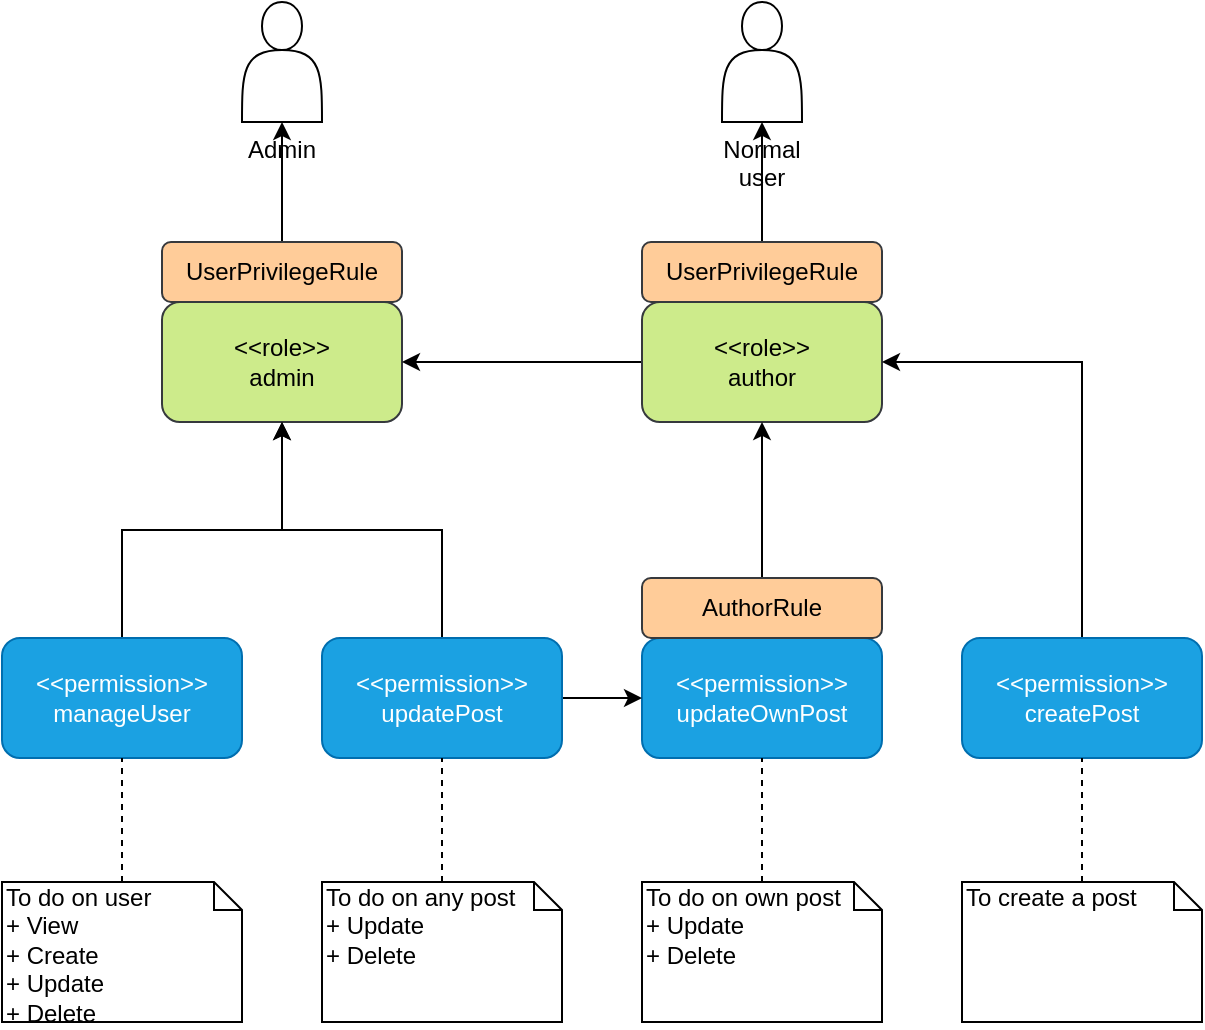 <mxfile version="12.3.2" type="device" pages="1"><diagram id="R6g7ufsh-ac30F7ROGbS" name="Post"><mxGraphModel dx="1086" dy="806" grid="1" gridSize="10" guides="1" tooltips="1" connect="1" arrows="1" fold="1" page="1" pageScale="1" pageWidth="1169" pageHeight="827" math="0" shadow="0"><root><mxCell id="0"/><mxCell id="1" parent="0"/><mxCell id="QcD0Apf-pi9H5pICmwlf-1" value="Admin" style="shape=actor;whiteSpace=wrap;html=1;verticalAlign=top;labelPosition=center;verticalLabelPosition=bottom;align=center;" parent="1" vertex="1"><mxGeometry x="280" y="80" width="40" height="60" as="geometry"/></mxCell><mxCell id="QcD0Apf-pi9H5pICmwlf-2" value="Normal user" style="shape=actor;whiteSpace=wrap;html=1;verticalAlign=top;labelPosition=center;verticalLabelPosition=bottom;align=center;" parent="1" vertex="1"><mxGeometry x="520" y="80" width="40" height="60" as="geometry"/></mxCell><mxCell id="QcD0Apf-pi9H5pICmwlf-5" value="&amp;lt;&amp;lt;role&amp;gt;&amp;gt;&lt;br&gt;admin" style="rounded=1;whiteSpace=wrap;html=1;fillColor=#cdeb8b;strokeColor=#36393d;" parent="1" vertex="1"><mxGeometry x="240" y="230" width="120" height="60" as="geometry"/></mxCell><mxCell id="QcD0Apf-pi9H5pICmwlf-15" style="edgeStyle=orthogonalEdgeStyle;rounded=0;orthogonalLoop=1;jettySize=auto;html=1;entryX=1;entryY=0.5;entryDx=0;entryDy=0;" parent="1" source="QcD0Apf-pi9H5pICmwlf-6" target="QcD0Apf-pi9H5pICmwlf-5" edge="1"><mxGeometry relative="1" as="geometry"/></mxCell><mxCell id="QcD0Apf-pi9H5pICmwlf-6" value="&amp;lt;&amp;lt;role&amp;gt;&amp;gt;&lt;br&gt;author" style="rounded=1;whiteSpace=wrap;html=1;fillColor=#cdeb8b;strokeColor=#36393d;" parent="1" vertex="1"><mxGeometry x="480" y="230" width="120" height="60" as="geometry"/></mxCell><mxCell id="QcD0Apf-pi9H5pICmwlf-14" style="edgeStyle=orthogonalEdgeStyle;rounded=0;orthogonalLoop=1;jettySize=auto;html=1;entryX=0.5;entryY=1;entryDx=0;entryDy=0;exitX=0.5;exitY=0;exitDx=0;exitDy=0;" parent="1" source="liKnmS6AtRPhCl7RbbDF-1" target="QcD0Apf-pi9H5pICmwlf-6" edge="1"><mxGeometry relative="1" as="geometry"><mxPoint x="640" y="260" as="sourcePoint"/></mxGeometry></mxCell><mxCell id="nqfx9v0r8_T4gMjfCTYZ-13" style="edgeStyle=orthogonalEdgeStyle;rounded=0;orthogonalLoop=1;jettySize=auto;html=1;entryX=1;entryY=0.5;entryDx=0;entryDy=0;" parent="1" source="QcD0Apf-pi9H5pICmwlf-8" target="QcD0Apf-pi9H5pICmwlf-6" edge="1"><mxGeometry relative="1" as="geometry"><mxPoint x="700" y="290" as="targetPoint"/><Array as="points"><mxPoint x="700" y="260"/></Array></mxGeometry></mxCell><mxCell id="QcD0Apf-pi9H5pICmwlf-8" value="&amp;lt;&amp;lt;permission&amp;gt;&amp;gt;&lt;br&gt;createPost" style="rounded=1;whiteSpace=wrap;html=1;fillColor=#1ba1e2;strokeColor=#006EAF;fontColor=#ffffff;" parent="1" vertex="1"><mxGeometry x="640" y="398" width="120" height="60" as="geometry"/></mxCell><mxCell id="QcD0Apf-pi9H5pICmwlf-11" value="&amp;lt;&amp;lt;permission&amp;gt;&amp;gt;&lt;br&gt;updateOwnPost" style="rounded=1;whiteSpace=wrap;html=1;fillColor=#1ba1e2;strokeColor=#006EAF;fontColor=#ffffff;" parent="1" vertex="1"><mxGeometry x="480" y="398" width="120" height="60" as="geometry"/></mxCell><mxCell id="nqfx9v0r8_T4gMjfCTYZ-11" style="edgeStyle=orthogonalEdgeStyle;rounded=0;orthogonalLoop=1;jettySize=auto;html=1;entryX=0.5;entryY=1;entryDx=0;entryDy=0;" parent="1" source="QcD0Apf-pi9H5pICmwlf-12" target="QcD0Apf-pi9H5pICmwlf-5" edge="1"><mxGeometry relative="1" as="geometry"/></mxCell><mxCell id="rEVvutAuutKsILxIMggG-3" style="edgeStyle=orthogonalEdgeStyle;rounded=0;orthogonalLoop=1;jettySize=auto;html=1;entryX=0;entryY=0.5;entryDx=0;entryDy=0;" edge="1" parent="1" source="QcD0Apf-pi9H5pICmwlf-12" target="QcD0Apf-pi9H5pICmwlf-11"><mxGeometry relative="1" as="geometry"/></mxCell><mxCell id="QcD0Apf-pi9H5pICmwlf-12" value="&amp;lt;&amp;lt;permission&amp;gt;&amp;gt;&lt;br&gt;updatePost" style="rounded=1;whiteSpace=wrap;html=1;fillColor=#1ba1e2;strokeColor=#006EAF;fontColor=#ffffff;" parent="1" vertex="1"><mxGeometry x="320" y="398" width="120" height="60" as="geometry"/></mxCell><mxCell id="nqfx9v0r8_T4gMjfCTYZ-7" style="edgeStyle=orthogonalEdgeStyle;rounded=0;orthogonalLoop=1;jettySize=auto;html=1;" parent="1" source="QcD0Apf-pi9H5pICmwlf-21" target="QcD0Apf-pi9H5pICmwlf-1" edge="1"><mxGeometry relative="1" as="geometry"/></mxCell><mxCell id="QcD0Apf-pi9H5pICmwlf-21" value="UserPrivilegeRule" style="rounded=1;whiteSpace=wrap;html=1;strokeColor=#36393d;fillColor=#ffcc99;" parent="1" vertex="1"><mxGeometry x="240" y="200" width="120" height="30" as="geometry"/></mxCell><mxCell id="nqfx9v0r8_T4gMjfCTYZ-8" style="edgeStyle=orthogonalEdgeStyle;rounded=0;orthogonalLoop=1;jettySize=auto;html=1;exitX=0.5;exitY=0;exitDx=0;exitDy=0;" parent="1" source="rEVvutAuutKsILxIMggG-1" target="QcD0Apf-pi9H5pICmwlf-2" edge="1"><mxGeometry relative="1" as="geometry"><mxPoint x="600" y="170" as="sourcePoint"/></mxGeometry></mxCell><mxCell id="nqfx9v0r8_T4gMjfCTYZ-10" style="edgeStyle=orthogonalEdgeStyle;rounded=0;orthogonalLoop=1;jettySize=auto;html=1;entryX=0.5;entryY=1;entryDx=0;entryDy=0;" parent="1" source="nqfx9v0r8_T4gMjfCTYZ-1" target="QcD0Apf-pi9H5pICmwlf-5" edge="1"><mxGeometry relative="1" as="geometry"><mxPoint x="220" y="290" as="targetPoint"/></mxGeometry></mxCell><mxCell id="nqfx9v0r8_T4gMjfCTYZ-1" value="&amp;lt;&amp;lt;permission&amp;gt;&amp;gt;&lt;br&gt;manageUser" style="rounded=1;whiteSpace=wrap;html=1;fillColor=#1ba1e2;strokeColor=#006EAF;fontColor=#ffffff;" parent="1" vertex="1"><mxGeometry x="160" y="398" width="120" height="60" as="geometry"/></mxCell><mxCell id="liKnmS6AtRPhCl7RbbDF-1" value="AuthorRule" style="rounded=1;whiteSpace=wrap;html=1;strokeColor=#36393d;fillColor=#ffcc99;" parent="1" vertex="1"><mxGeometry x="480" y="368" width="120" height="30" as="geometry"/></mxCell><mxCell id="liKnmS6AtRPhCl7RbbDF-2" value="To do on user&lt;br&gt;+ View&lt;br&gt;+ Create&lt;br&gt;+ Update&lt;br&gt;+ Delete" style="shape=note;whiteSpace=wrap;html=1;size=14;verticalAlign=top;align=left;spacingTop=-6;fontColor=#000000;" parent="1" vertex="1"><mxGeometry x="160" y="520" width="120" height="70" as="geometry"/></mxCell><mxCell id="liKnmS6AtRPhCl7RbbDF-6" value="" style="endArrow=none;dashed=1;html=1;fontColor=#000000;entryX=0.5;entryY=1;entryDx=0;entryDy=0;exitX=0.5;exitY=0;exitDx=0;exitDy=0;exitPerimeter=0;" parent="1" source="liKnmS6AtRPhCl7RbbDF-2" target="nqfx9v0r8_T4gMjfCTYZ-1" edge="1"><mxGeometry width="50" height="50" relative="1" as="geometry"><mxPoint x="160" y="660" as="sourcePoint"/><mxPoint x="210" y="610" as="targetPoint"/></mxGeometry></mxCell><mxCell id="liKnmS6AtRPhCl7RbbDF-7" value="To do on any post&lt;br&gt;+ Update&lt;br&gt;+ Delete" style="shape=note;whiteSpace=wrap;html=1;size=14;verticalAlign=top;align=left;spacingTop=-6;fontColor=#000000;" parent="1" vertex="1"><mxGeometry x="320" y="520" width="120" height="70" as="geometry"/></mxCell><mxCell id="liKnmS6AtRPhCl7RbbDF-8" value="" style="endArrow=none;dashed=1;html=1;fontColor=#000000;entryX=0.5;entryY=1;entryDx=0;entryDy=0;exitX=0.5;exitY=0;exitDx=0;exitDy=0;exitPerimeter=0;" parent="1" source="liKnmS6AtRPhCl7RbbDF-7" target="QcD0Apf-pi9H5pICmwlf-12" edge="1"><mxGeometry width="50" height="50" relative="1" as="geometry"><mxPoint x="228" y="530" as="sourcePoint"/><mxPoint x="230" y="468" as="targetPoint"/></mxGeometry></mxCell><mxCell id="liKnmS6AtRPhCl7RbbDF-9" value="To do on own post&lt;br&gt;+ Update&lt;br&gt;+ Delete" style="shape=note;whiteSpace=wrap;html=1;size=14;verticalAlign=top;align=left;spacingTop=-6;fontColor=#000000;" parent="1" vertex="1"><mxGeometry x="480" y="520" width="120" height="70" as="geometry"/></mxCell><mxCell id="liKnmS6AtRPhCl7RbbDF-10" value="" style="endArrow=none;dashed=1;html=1;fontColor=#000000;entryX=0.5;entryY=1;entryDx=0;entryDy=0;exitX=0.5;exitY=0;exitDx=0;exitDy=0;exitPerimeter=0;" parent="1" source="liKnmS6AtRPhCl7RbbDF-9" target="QcD0Apf-pi9H5pICmwlf-11" edge="1"><mxGeometry width="50" height="50" relative="1" as="geometry"><mxPoint x="388" y="530" as="sourcePoint"/><mxPoint x="390" y="468" as="targetPoint"/></mxGeometry></mxCell><mxCell id="liKnmS6AtRPhCl7RbbDF-11" value="To create a post" style="shape=note;whiteSpace=wrap;html=1;size=14;verticalAlign=top;align=left;spacingTop=-6;fontColor=#000000;" parent="1" vertex="1"><mxGeometry x="640" y="520" width="120" height="70" as="geometry"/></mxCell><mxCell id="liKnmS6AtRPhCl7RbbDF-12" value="" style="endArrow=none;dashed=1;html=1;fontColor=#000000;entryX=0.5;entryY=1;entryDx=0;entryDy=0;" parent="1" source="liKnmS6AtRPhCl7RbbDF-11" target="QcD0Apf-pi9H5pICmwlf-8" edge="1"><mxGeometry width="50" height="50" relative="1" as="geometry"><mxPoint x="538" y="530" as="sourcePoint"/><mxPoint x="550" y="468" as="targetPoint"/></mxGeometry></mxCell><mxCell id="rEVvutAuutKsILxIMggG-1" value="UserPrivilegeRule" style="rounded=1;whiteSpace=wrap;html=1;strokeColor=#36393d;fillColor=#ffcc99;" vertex="1" parent="1"><mxGeometry x="480" y="200" width="120" height="30" as="geometry"/></mxCell></root></mxGraphModel></diagram></mxfile>